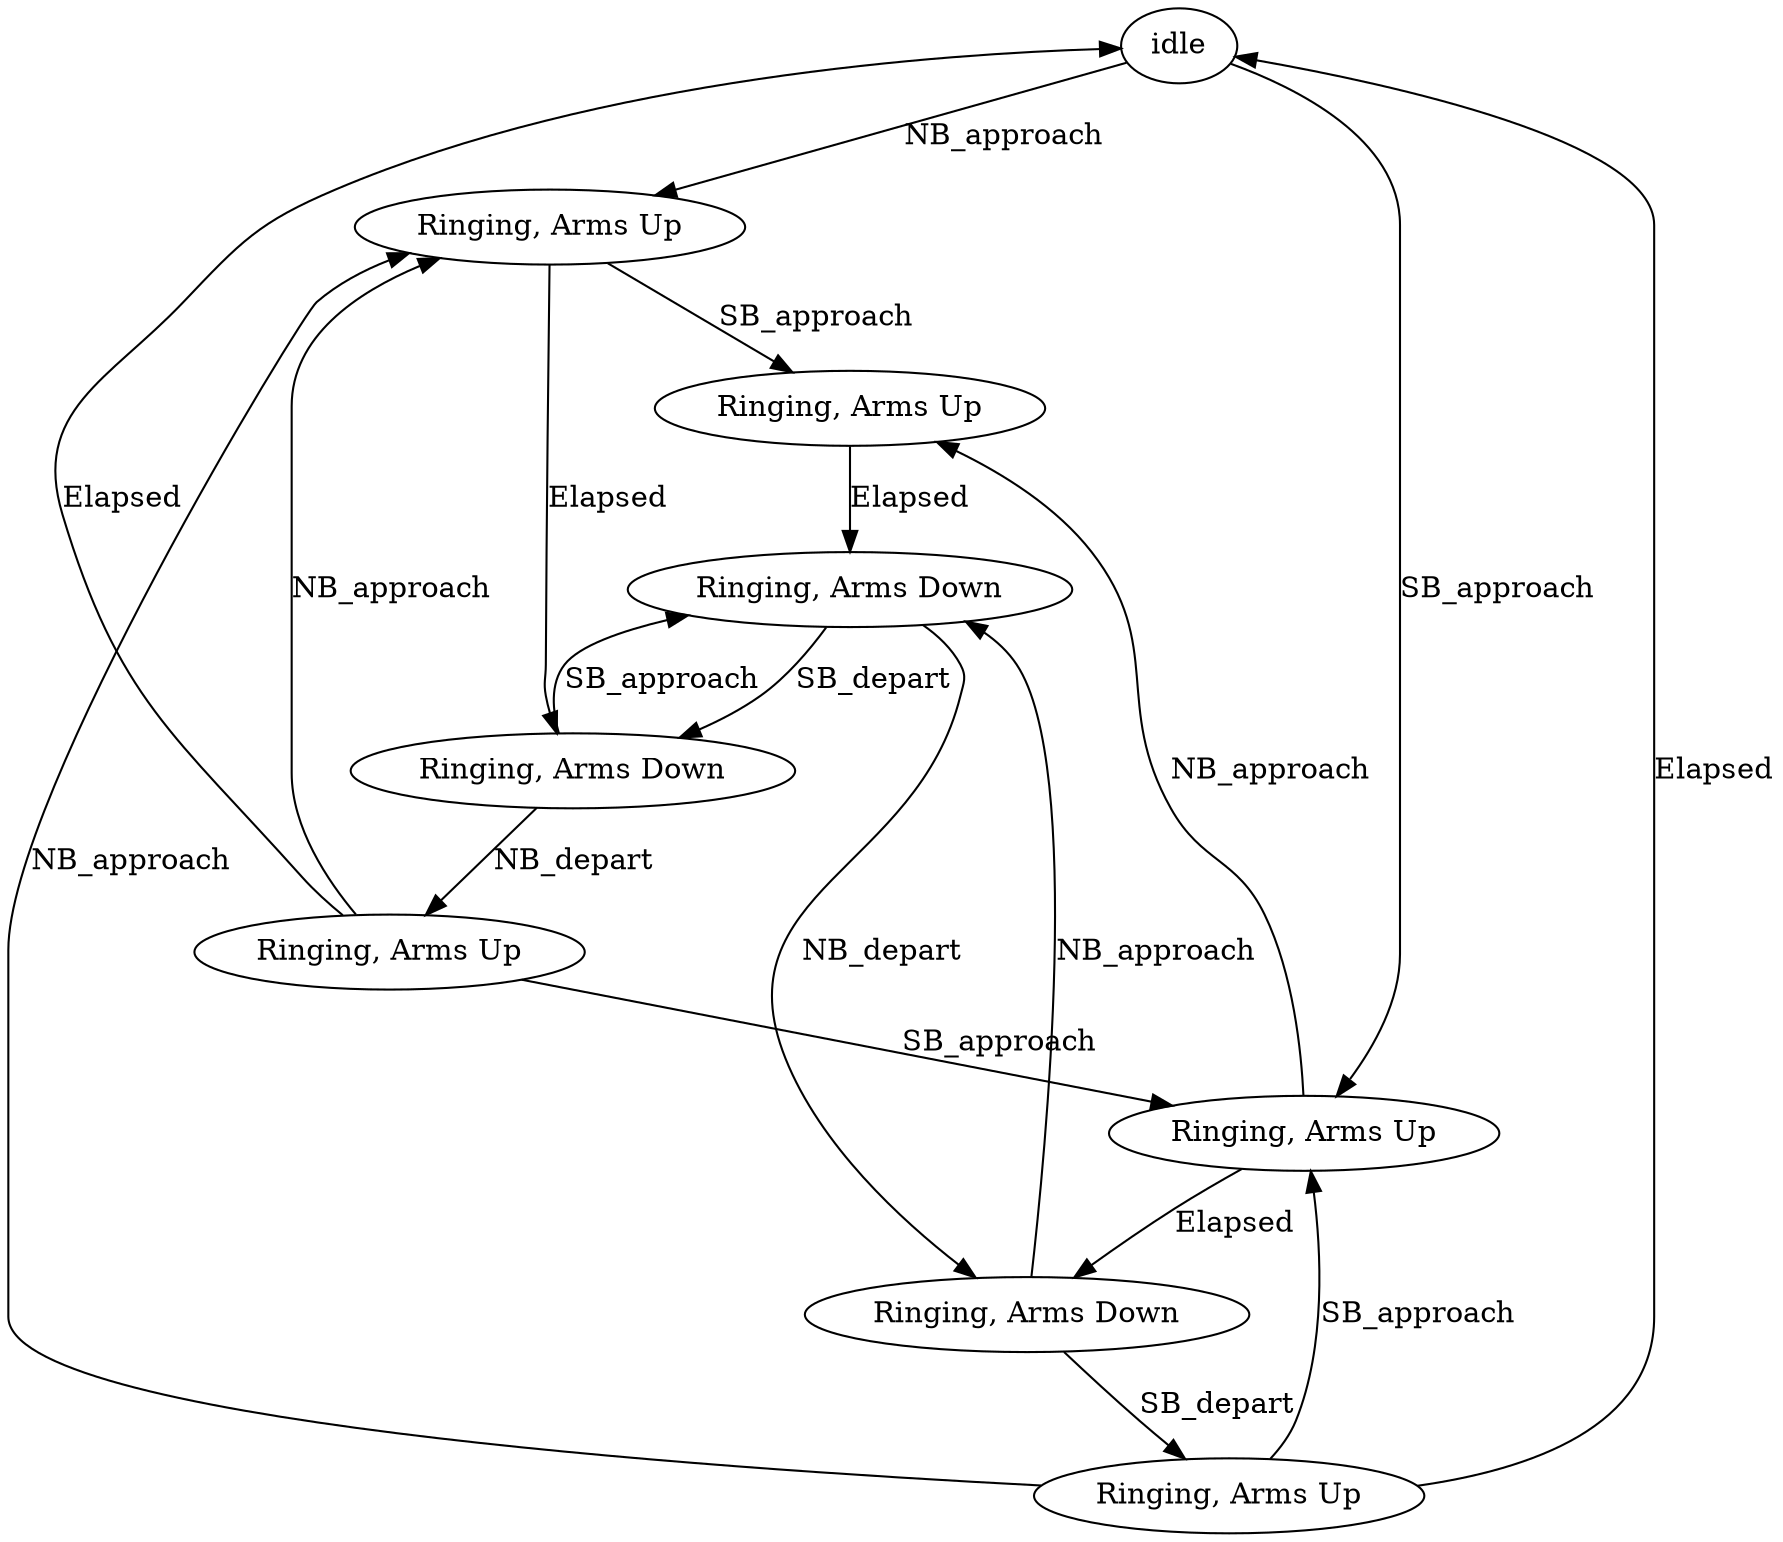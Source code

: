 digraph G {

  idle[label="idle"];
  idle->N1[label=NB_approach];
  N1[label="Ringing, Arms Up"];
  idle->S1[label=SB_approach];
  S1[label="Ringing, Arms Up"];
  N1->NS1[label="SB_approach"];
  S1->NS1[label="NB_approach"];
  NS1[label="Ringing, Arms Up"];
  
  N1->N2[label="Elapsed"];
  N2[label="Ringing, Arms Down"];
  S1->S2[label="Elapsed"];
  S2[label="Ringing, Arms Down"];
  NS1->NS2[label="Elapsed"];
  NS2[label="Ringing, Arms Down"];
  
  N2->NS2[label="SB_approach"];
  S2->NS2[label="NB_approach"];
  NS2->N2[label="SB_depart"];
  NS2->S2[label="NB_depart"];
  
  N2->N3[label="NB_depart"];
  N3[label="Ringing, Arms Up"];
  S2->S3[label="SB_depart"];
  S3[label="Ringing, Arms Up"];
  
  S3->S1[label="SB_approach"];
  N3->N1[label="NB_approach"];
  S3->N1[label="NB_approach"];
  N3->S1[label="SB_approach"];
  N3->idle[label="Elapsed"];
  S3->idle[label="Elapsed"];
}